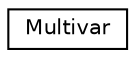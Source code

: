 digraph "Graphical Class Hierarchy"
{
  edge [fontname="Helvetica",fontsize="10",labelfontname="Helvetica",labelfontsize="10"];
  node [fontname="Helvetica",fontsize="10",shape=record];
  rankdir="LR";
  Node1 [label="Multivar",height=0.2,width=0.4,color="black", fillcolor="white", style="filled",URL="$classMultivar.html",tooltip="Class to store the arguments for multi-variable function. "];
}
